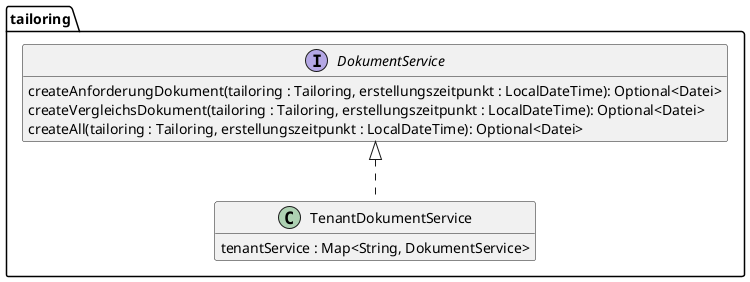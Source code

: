 @startuml Ebene3.png
hide empty members

package tailoring {

    interface DokumentService {
        createAnforderungDokument(tailoring : Tailoring, erstellungszeitpunkt : LocalDateTime): Optional<Datei>
        createVergleichsDokument(tailoring : Tailoring, erstellungszeitpunkt : LocalDateTime): Optional<Datei>
        createAll(tailoring : Tailoring, erstellungszeitpunkt : LocalDateTime): Optional<Datei>
    }

    class TenantDokumentService {
        tenantService : Map<String, DokumentService>
    }
    DokumentService <|.. TenantDokumentService
}
@enduml